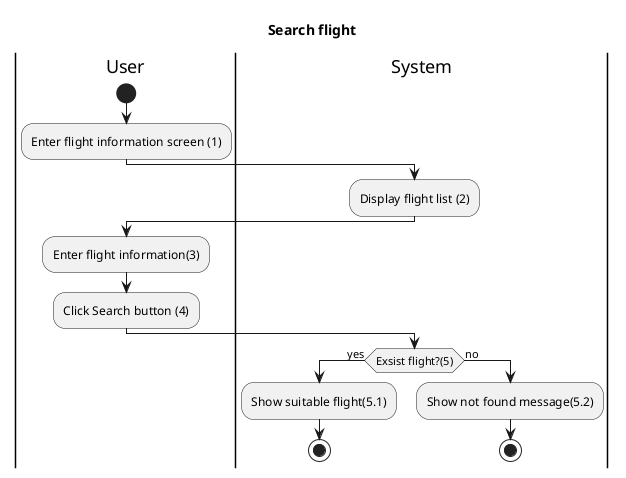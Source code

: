 @startuml Register Activity
title Search flight
|User|
start
:Enter flight information screen (1);

|System|
:Display flight list (2);

|User|
:Enter flight information(3);
:Click Search button (4);

|System|

if(Exsist flight?(5))then (yes)
:Show suitable flight(5.1);
stop
else (no)
:Show not found message(5.2);
|System|
stop
@enduml